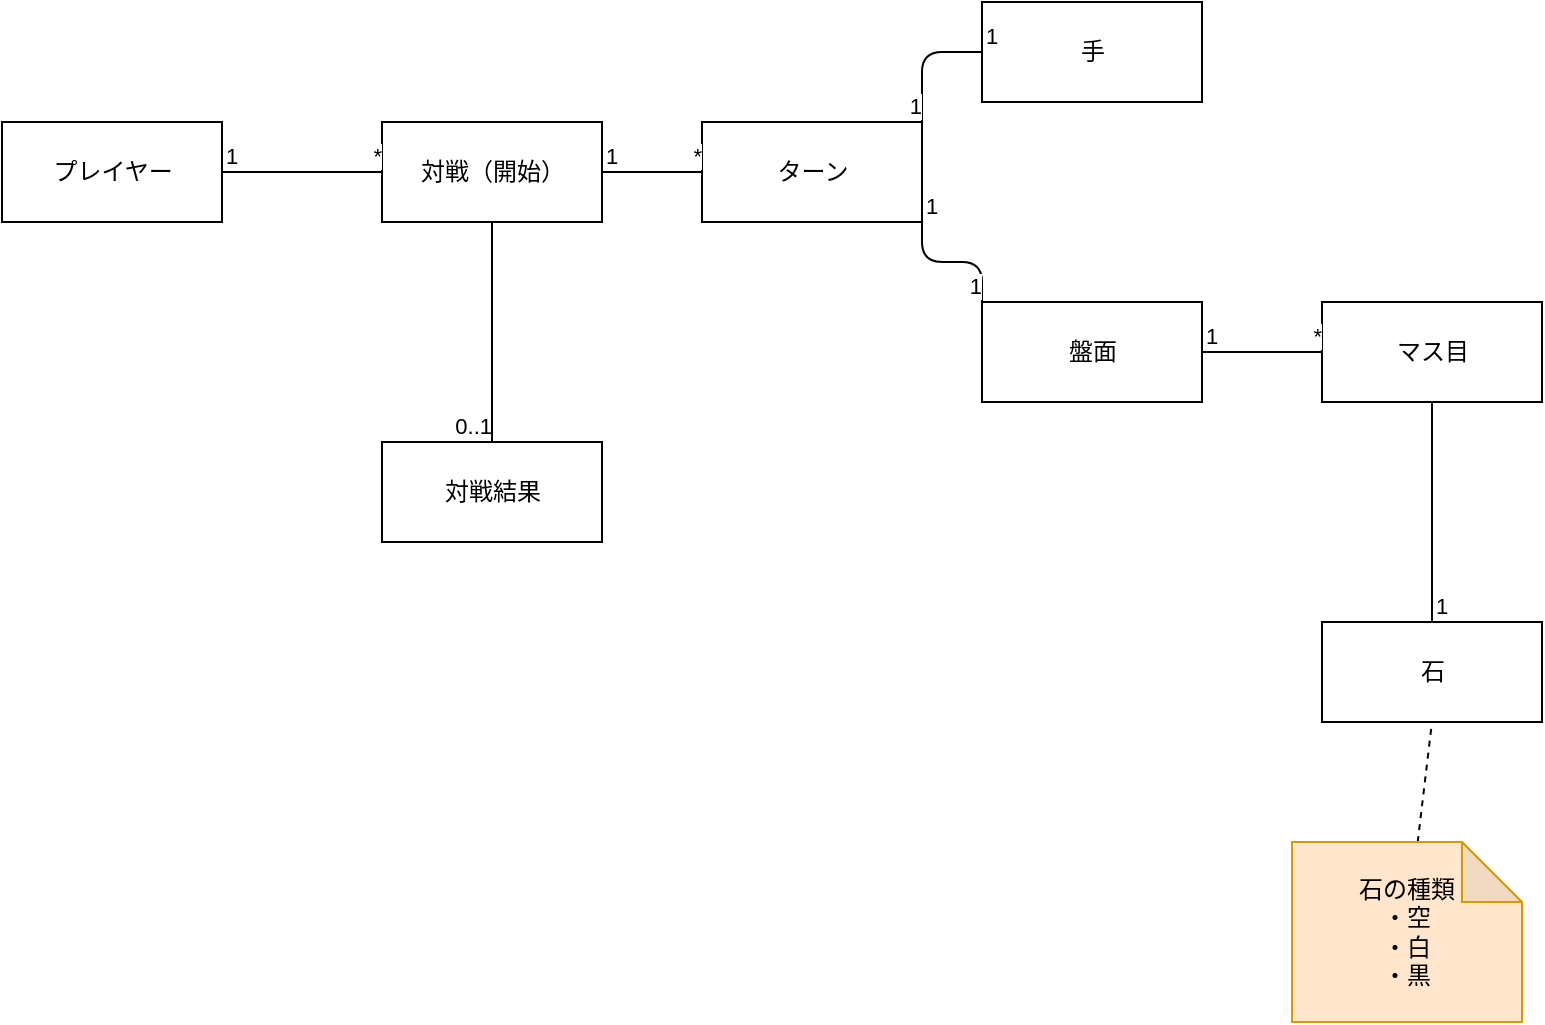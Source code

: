 <mxfile>
    <diagram id="c8vICnOnQsZnZs8cxOmF" name="ページ1">
        <mxGraphModel dx="1028" dy="878" grid="1" gridSize="10" guides="1" tooltips="1" connect="1" arrows="1" fold="1" page="1" pageScale="1" pageWidth="827" pageHeight="1169" math="0" shadow="0">
            <root>
                <mxCell id="0"/>
                <mxCell id="1" parent="0"/>
                <mxCell id="2" value="対戦（開始）" style="html=1;" vertex="1" parent="1">
                    <mxGeometry x="200" y="100" width="110" height="50" as="geometry"/>
                </mxCell>
                <mxCell id="3" value="盤面" style="html=1;" vertex="1" parent="1">
                    <mxGeometry x="500" y="190" width="110" height="50" as="geometry"/>
                </mxCell>
                <mxCell id="4" value="石" style="html=1;" vertex="1" parent="1">
                    <mxGeometry x="670" y="350" width="110" height="50" as="geometry"/>
                </mxCell>
                <mxCell id="6" value="プレイヤー" style="html=1;" vertex="1" parent="1">
                    <mxGeometry x="10" y="100" width="110" height="50" as="geometry"/>
                </mxCell>
                <mxCell id="8" style="edgeStyle=none;html=1;entryX=0.5;entryY=1;entryDx=0;entryDy=0;endArrow=none;endFill=0;dashed=1;" edge="1" parent="1" source="7" target="4">
                    <mxGeometry relative="1" as="geometry"/>
                </mxCell>
                <mxCell id="7" value="石の種類&lt;br&gt;・空&lt;br&gt;・白&lt;br&gt;・黒" style="shape=note;whiteSpace=wrap;html=1;backgroundOutline=1;darkOpacity=0.05;fillColor=#ffe6cc;strokeColor=#d79b00;" vertex="1" parent="1">
                    <mxGeometry x="655" y="460" width="115" height="90" as="geometry"/>
                </mxCell>
                <mxCell id="11" value="" style="endArrow=none;html=1;edgeStyle=orthogonalEdgeStyle;exitX=1;exitY=0.5;exitDx=0;exitDy=0;entryX=0;entryY=0.5;entryDx=0;entryDy=0;" edge="1" parent="1" source="6" target="2">
                    <mxGeometry relative="1" as="geometry">
                        <mxPoint x="460" y="460" as="sourcePoint"/>
                        <mxPoint x="230" y="125" as="targetPoint"/>
                    </mxGeometry>
                </mxCell>
                <mxCell id="12" value="1" style="edgeLabel;resizable=0;html=1;align=left;verticalAlign=bottom;" connectable="0" vertex="1" parent="11">
                    <mxGeometry x="-1" relative="1" as="geometry"/>
                </mxCell>
                <mxCell id="13" value="*" style="edgeLabel;resizable=0;html=1;align=right;verticalAlign=bottom;" connectable="0" vertex="1" parent="11">
                    <mxGeometry x="1" relative="1" as="geometry"/>
                </mxCell>
                <mxCell id="15" value="" style="endArrow=none;html=1;edgeStyle=orthogonalEdgeStyle;exitX=0.5;exitY=1;exitDx=0;exitDy=0;startArrow=none;entryX=0.5;entryY=0;entryDx=0;entryDy=0;" edge="1" parent="1" source="5" target="5">
                    <mxGeometry relative="1" as="geometry">
                        <mxPoint x="460" y="460" as="sourcePoint"/>
                        <mxPoint x="620" y="460" as="targetPoint"/>
                    </mxGeometry>
                </mxCell>
                <mxCell id="17" value="0..1" style="edgeLabel;resizable=0;html=1;align=right;verticalAlign=bottom;" connectable="0" vertex="1" parent="15">
                    <mxGeometry x="1" relative="1" as="geometry"/>
                </mxCell>
                <mxCell id="18" value="" style="endArrow=none;html=1;edgeStyle=orthogonalEdgeStyle;exitX=0.5;exitY=1;exitDx=0;exitDy=0;" edge="1" parent="1" source="2" target="5">
                    <mxGeometry relative="1" as="geometry">
                        <mxPoint x="255" y="150" as="sourcePoint"/>
                        <mxPoint x="620" y="460" as="targetPoint"/>
                    </mxGeometry>
                </mxCell>
                <mxCell id="5" value="対戦結果" style="html=1;" vertex="1" parent="1">
                    <mxGeometry x="200" y="260" width="110" height="50" as="geometry"/>
                </mxCell>
                <mxCell id="22" value="ターン" style="html=1;" vertex="1" parent="1">
                    <mxGeometry x="360" y="100" width="110" height="50" as="geometry"/>
                </mxCell>
                <mxCell id="23" value="" style="endArrow=none;html=1;edgeStyle=orthogonalEdgeStyle;exitX=1;exitY=0.5;exitDx=0;exitDy=0;entryX=0;entryY=0.5;entryDx=0;entryDy=0;" edge="1" parent="1" source="2" target="22">
                    <mxGeometry relative="1" as="geometry">
                        <mxPoint x="130" y="135" as="sourcePoint"/>
                        <mxPoint x="210" y="135" as="targetPoint"/>
                    </mxGeometry>
                </mxCell>
                <mxCell id="24" value="1" style="edgeLabel;resizable=0;html=1;align=left;verticalAlign=bottom;" connectable="0" vertex="1" parent="23">
                    <mxGeometry x="-1" relative="1" as="geometry"/>
                </mxCell>
                <mxCell id="25" value="*" style="edgeLabel;resizable=0;html=1;align=right;verticalAlign=bottom;" connectable="0" vertex="1" parent="23">
                    <mxGeometry x="1" relative="1" as="geometry"/>
                </mxCell>
                <mxCell id="26" value="" style="endArrow=none;html=1;edgeStyle=orthogonalEdgeStyle;exitX=1;exitY=1;exitDx=0;exitDy=0;entryX=0;entryY=0;entryDx=0;entryDy=0;" edge="1" parent="1" source="22" target="3">
                    <mxGeometry relative="1" as="geometry">
                        <mxPoint x="320" y="135" as="sourcePoint"/>
                        <mxPoint x="400" y="135" as="targetPoint"/>
                    </mxGeometry>
                </mxCell>
                <mxCell id="27" value="1" style="edgeLabel;resizable=0;html=1;align=left;verticalAlign=bottom;" connectable="0" vertex="1" parent="26">
                    <mxGeometry x="-1" relative="1" as="geometry"/>
                </mxCell>
                <mxCell id="28" value="1" style="edgeLabel;resizable=0;html=1;align=right;verticalAlign=bottom;" connectable="0" vertex="1" parent="26">
                    <mxGeometry x="1" relative="1" as="geometry"/>
                </mxCell>
                <mxCell id="30" value="マス目" style="html=1;" vertex="1" parent="1">
                    <mxGeometry x="670" y="190" width="110" height="50" as="geometry"/>
                </mxCell>
                <mxCell id="31" value="" style="endArrow=none;html=1;edgeStyle=orthogonalEdgeStyle;exitX=1;exitY=0.5;exitDx=0;exitDy=0;entryX=0;entryY=0.5;entryDx=0;entryDy=0;" edge="1" parent="1" source="3" target="30">
                    <mxGeometry relative="1" as="geometry">
                        <mxPoint x="320" y="135" as="sourcePoint"/>
                        <mxPoint x="370" y="135" as="targetPoint"/>
                    </mxGeometry>
                </mxCell>
                <mxCell id="32" value="1" style="edgeLabel;resizable=0;html=1;align=left;verticalAlign=bottom;" connectable="0" vertex="1" parent="31">
                    <mxGeometry x="-1" relative="1" as="geometry"/>
                </mxCell>
                <mxCell id="33" value="*" style="edgeLabel;resizable=0;html=1;align=right;verticalAlign=bottom;" connectable="0" vertex="1" parent="31">
                    <mxGeometry x="1" relative="1" as="geometry"/>
                </mxCell>
                <mxCell id="46" value="" style="endArrow=none;html=1;edgeStyle=orthogonalEdgeStyle;exitX=0.5;exitY=0;exitDx=0;exitDy=0;entryX=0.5;entryY=1;entryDx=0;entryDy=0;" edge="1" parent="1" source="4" target="30">
                    <mxGeometry relative="1" as="geometry">
                        <mxPoint x="620" y="225" as="sourcePoint"/>
                        <mxPoint x="680" y="225" as="targetPoint"/>
                    </mxGeometry>
                </mxCell>
                <mxCell id="47" value="1" style="edgeLabel;resizable=0;html=1;align=left;verticalAlign=bottom;" connectable="0" vertex="1" parent="46">
                    <mxGeometry x="-1" relative="1" as="geometry"/>
                </mxCell>
                <mxCell id="49" value="手" style="html=1;" vertex="1" parent="1">
                    <mxGeometry x="500" y="40" width="110" height="50" as="geometry"/>
                </mxCell>
                <mxCell id="50" value="" style="endArrow=none;html=1;edgeStyle=orthogonalEdgeStyle;exitX=0;exitY=0.5;exitDx=0;exitDy=0;entryX=1;entryY=0;entryDx=0;entryDy=0;" edge="1" parent="1" source="49" target="22">
                    <mxGeometry relative="1" as="geometry">
                        <mxPoint x="480" y="160" as="sourcePoint"/>
                        <mxPoint x="510" y="200" as="targetPoint"/>
                    </mxGeometry>
                </mxCell>
                <mxCell id="51" value="1" style="edgeLabel;resizable=0;html=1;align=left;verticalAlign=bottom;" connectable="0" vertex="1" parent="50">
                    <mxGeometry x="-1" relative="1" as="geometry"/>
                </mxCell>
                <mxCell id="52" value="1" style="edgeLabel;resizable=0;html=1;align=right;verticalAlign=bottom;" connectable="0" vertex="1" parent="50">
                    <mxGeometry x="1" relative="1" as="geometry"/>
                </mxCell>
            </root>
        </mxGraphModel>
    </diagram>
</mxfile>